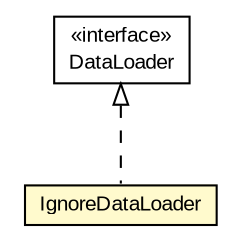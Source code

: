 #!/usr/local/bin/dot
#
# Class diagram 
# Generated by UMLGraph version R5_6-24-gf6e263 (http://www.umlgraph.org/)
#

digraph G {
	edge [fontname="arial",fontsize=10,labelfontname="arial",labelfontsize=10];
	node [fontname="arial",fontsize=10,shape=plaintext];
	nodesep=0.25;
	ranksep=0.5;
	// eu.europa.esig.dss.client.http.IgnoreDataLoader
	c385712 [label=<<table title="eu.europa.esig.dss.client.http.IgnoreDataLoader" border="0" cellborder="1" cellspacing="0" cellpadding="2" port="p" bgcolor="lemonChiffon" href="./IgnoreDataLoader.html">
		<tr><td><table border="0" cellspacing="0" cellpadding="1">
<tr><td align="center" balign="center"> IgnoreDataLoader </td></tr>
		</table></td></tr>
		</table>>, URL="./IgnoreDataLoader.html", fontname="arial", fontcolor="black", fontsize=10.0];
	// eu.europa.esig.dss.client.http.DataLoader
	c385713 [label=<<table title="eu.europa.esig.dss.client.http.DataLoader" border="0" cellborder="1" cellspacing="0" cellpadding="2" port="p" href="./DataLoader.html">
		<tr><td><table border="0" cellspacing="0" cellpadding="1">
<tr><td align="center" balign="center"> &#171;interface&#187; </td></tr>
<tr><td align="center" balign="center"> DataLoader </td></tr>
		</table></td></tr>
		</table>>, URL="./DataLoader.html", fontname="arial", fontcolor="black", fontsize=10.0];
	//eu.europa.esig.dss.client.http.IgnoreDataLoader implements eu.europa.esig.dss.client.http.DataLoader
	c385713:p -> c385712:p [dir=back,arrowtail=empty,style=dashed];
}

